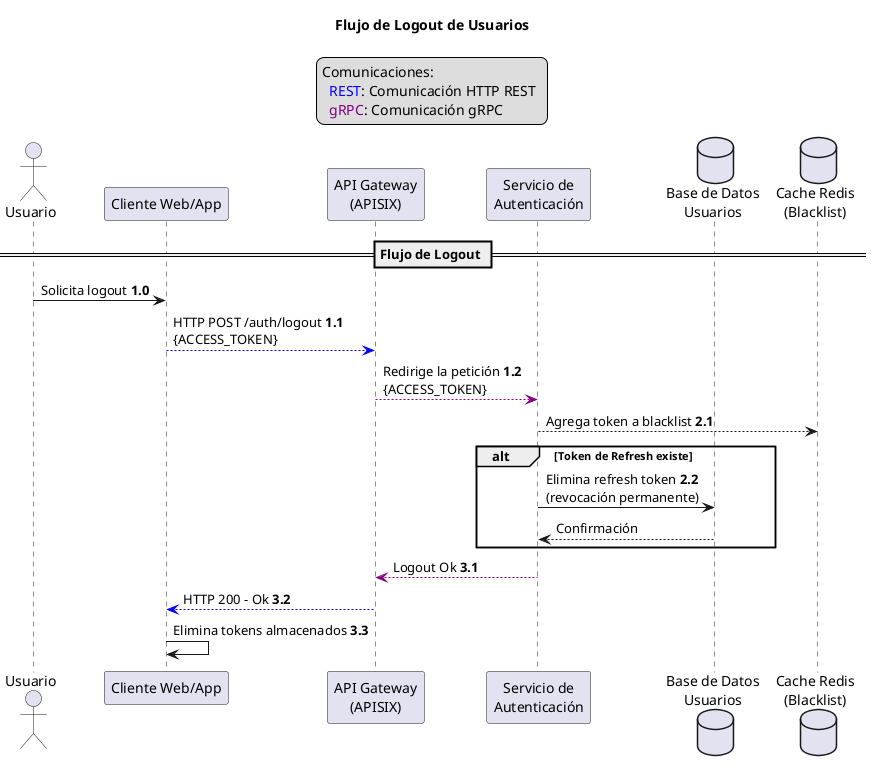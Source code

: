 @startuml

title "Flujo de Logout de Usuarios"

legend top
Comunicaciones:
  <color:blue>REST</color>: Comunicación HTTP REST  
  <color:purple>gRPC</color>: Comunicación gRPC  
end legend


actor "Usuario" as user
participant "Cliente Web/App" as client
participant "API Gateway\n(APISIX)" as gateway
participant "Servicio de\nAutenticación" as auth
database "Base de Datos\nUsuarios" as userDB
database "Cache Redis\n(Blacklist)" as redis

== Flujo de Logout ==

user -> client: Solicita logout **1.0**
client -[#blue]-> gateway: HTTP POST /auth/logout **1.1**\n{ACCESS_TOKEN}

gateway -[#purple]-> auth: Redirige la petición **1.2**\n{ACCESS_TOKEN}

auth --> redis: Agrega token a blacklist **2.1**
alt Token de Refresh existe
    auth -> userDB: Elimina refresh token **2.2**\n(revocación permanente)
    userDB --> auth: Confirmación
    
end

auth -[#purple]-> gateway: Logout Ok **3.1**
gateway -[#blue]-> client: HTTP 200 - Ok **3.2**
client -> client: Elimina tokens almacenados **3.3**

@enduml
